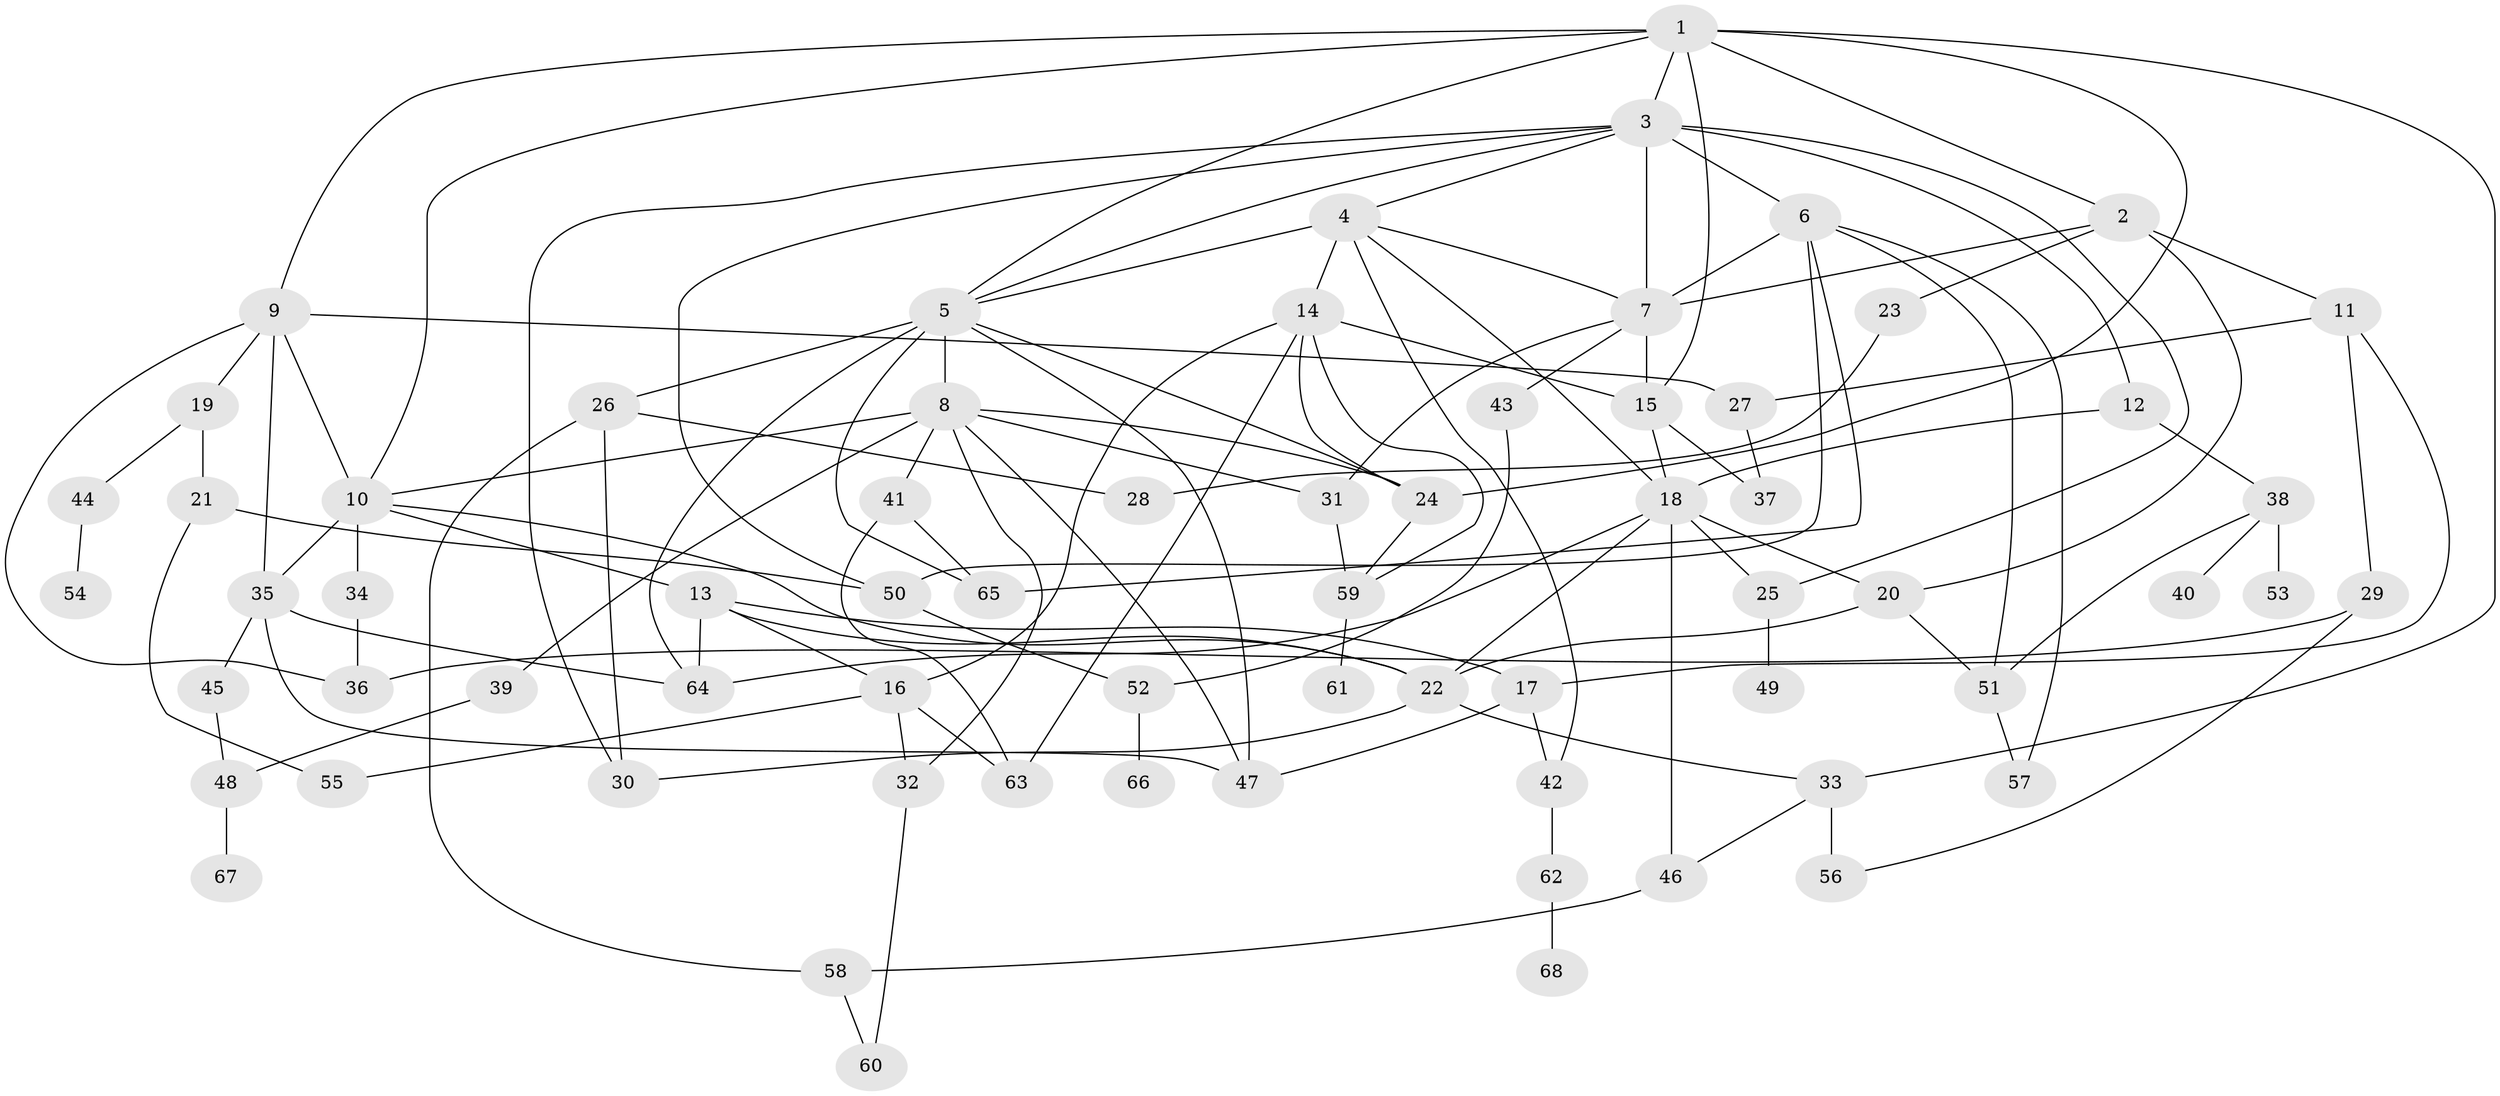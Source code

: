 // original degree distribution, {9: 0.007352941176470588, 5: 0.08088235294117647, 10: 0.007352941176470588, 6: 0.029411764705882353, 2: 0.29411764705882354, 7: 0.014705882352941176, 3: 0.22058823529411764, 4: 0.15441176470588236, 1: 0.19117647058823528}
// Generated by graph-tools (version 1.1) at 2025/34/03/09/25 02:34:12]
// undirected, 68 vertices, 124 edges
graph export_dot {
graph [start="1"]
  node [color=gray90,style=filled];
  1;
  2;
  3;
  4;
  5;
  6;
  7;
  8;
  9;
  10;
  11;
  12;
  13;
  14;
  15;
  16;
  17;
  18;
  19;
  20;
  21;
  22;
  23;
  24;
  25;
  26;
  27;
  28;
  29;
  30;
  31;
  32;
  33;
  34;
  35;
  36;
  37;
  38;
  39;
  40;
  41;
  42;
  43;
  44;
  45;
  46;
  47;
  48;
  49;
  50;
  51;
  52;
  53;
  54;
  55;
  56;
  57;
  58;
  59;
  60;
  61;
  62;
  63;
  64;
  65;
  66;
  67;
  68;
  1 -- 2 [weight=1.0];
  1 -- 3 [weight=1.0];
  1 -- 5 [weight=1.0];
  1 -- 9 [weight=1.0];
  1 -- 10 [weight=1.0];
  1 -- 15 [weight=1.0];
  1 -- 24 [weight=1.0];
  1 -- 33 [weight=1.0];
  2 -- 7 [weight=1.0];
  2 -- 11 [weight=1.0];
  2 -- 20 [weight=1.0];
  2 -- 23 [weight=1.0];
  3 -- 4 [weight=1.0];
  3 -- 5 [weight=1.0];
  3 -- 6 [weight=1.0];
  3 -- 7 [weight=1.0];
  3 -- 12 [weight=1.0];
  3 -- 25 [weight=1.0];
  3 -- 30 [weight=1.0];
  3 -- 50 [weight=1.0];
  4 -- 5 [weight=1.0];
  4 -- 7 [weight=1.0];
  4 -- 14 [weight=3.0];
  4 -- 18 [weight=1.0];
  4 -- 42 [weight=1.0];
  5 -- 8 [weight=1.0];
  5 -- 24 [weight=1.0];
  5 -- 26 [weight=1.0];
  5 -- 47 [weight=1.0];
  5 -- 64 [weight=1.0];
  5 -- 65 [weight=1.0];
  6 -- 7 [weight=1.0];
  6 -- 50 [weight=1.0];
  6 -- 51 [weight=1.0];
  6 -- 57 [weight=1.0];
  6 -- 65 [weight=1.0];
  7 -- 15 [weight=1.0];
  7 -- 31 [weight=1.0];
  7 -- 43 [weight=1.0];
  8 -- 10 [weight=1.0];
  8 -- 24 [weight=1.0];
  8 -- 31 [weight=1.0];
  8 -- 32 [weight=1.0];
  8 -- 39 [weight=1.0];
  8 -- 41 [weight=1.0];
  8 -- 47 [weight=1.0];
  9 -- 10 [weight=1.0];
  9 -- 19 [weight=2.0];
  9 -- 27 [weight=1.0];
  9 -- 35 [weight=1.0];
  9 -- 36 [weight=1.0];
  10 -- 13 [weight=1.0];
  10 -- 22 [weight=1.0];
  10 -- 34 [weight=1.0];
  10 -- 35 [weight=1.0];
  11 -- 17 [weight=1.0];
  11 -- 27 [weight=1.0];
  11 -- 29 [weight=1.0];
  12 -- 18 [weight=1.0];
  12 -- 38 [weight=1.0];
  13 -- 16 [weight=1.0];
  13 -- 17 [weight=1.0];
  13 -- 22 [weight=1.0];
  13 -- 64 [weight=1.0];
  14 -- 15 [weight=1.0];
  14 -- 16 [weight=2.0];
  14 -- 24 [weight=1.0];
  14 -- 59 [weight=1.0];
  14 -- 63 [weight=1.0];
  15 -- 18 [weight=1.0];
  15 -- 37 [weight=1.0];
  16 -- 32 [weight=1.0];
  16 -- 55 [weight=1.0];
  16 -- 63 [weight=1.0];
  17 -- 42 [weight=1.0];
  17 -- 47 [weight=1.0];
  18 -- 20 [weight=1.0];
  18 -- 22 [weight=1.0];
  18 -- 25 [weight=1.0];
  18 -- 46 [weight=1.0];
  18 -- 64 [weight=1.0];
  19 -- 21 [weight=1.0];
  19 -- 44 [weight=1.0];
  20 -- 22 [weight=1.0];
  20 -- 51 [weight=1.0];
  21 -- 50 [weight=1.0];
  21 -- 55 [weight=1.0];
  22 -- 30 [weight=1.0];
  22 -- 33 [weight=1.0];
  23 -- 28 [weight=1.0];
  24 -- 59 [weight=1.0];
  25 -- 49 [weight=1.0];
  26 -- 28 [weight=1.0];
  26 -- 30 [weight=1.0];
  26 -- 58 [weight=1.0];
  27 -- 37 [weight=1.0];
  29 -- 36 [weight=1.0];
  29 -- 56 [weight=1.0];
  31 -- 59 [weight=1.0];
  32 -- 60 [weight=1.0];
  33 -- 46 [weight=1.0];
  33 -- 56 [weight=2.0];
  34 -- 36 [weight=1.0];
  35 -- 45 [weight=1.0];
  35 -- 47 [weight=1.0];
  35 -- 64 [weight=1.0];
  38 -- 40 [weight=1.0];
  38 -- 51 [weight=1.0];
  38 -- 53 [weight=1.0];
  39 -- 48 [weight=1.0];
  41 -- 63 [weight=1.0];
  41 -- 65 [weight=1.0];
  42 -- 62 [weight=1.0];
  43 -- 52 [weight=1.0];
  44 -- 54 [weight=1.0];
  45 -- 48 [weight=1.0];
  46 -- 58 [weight=1.0];
  48 -- 67 [weight=1.0];
  50 -- 52 [weight=1.0];
  51 -- 57 [weight=1.0];
  52 -- 66 [weight=1.0];
  58 -- 60 [weight=1.0];
  59 -- 61 [weight=1.0];
  62 -- 68 [weight=1.0];
}
